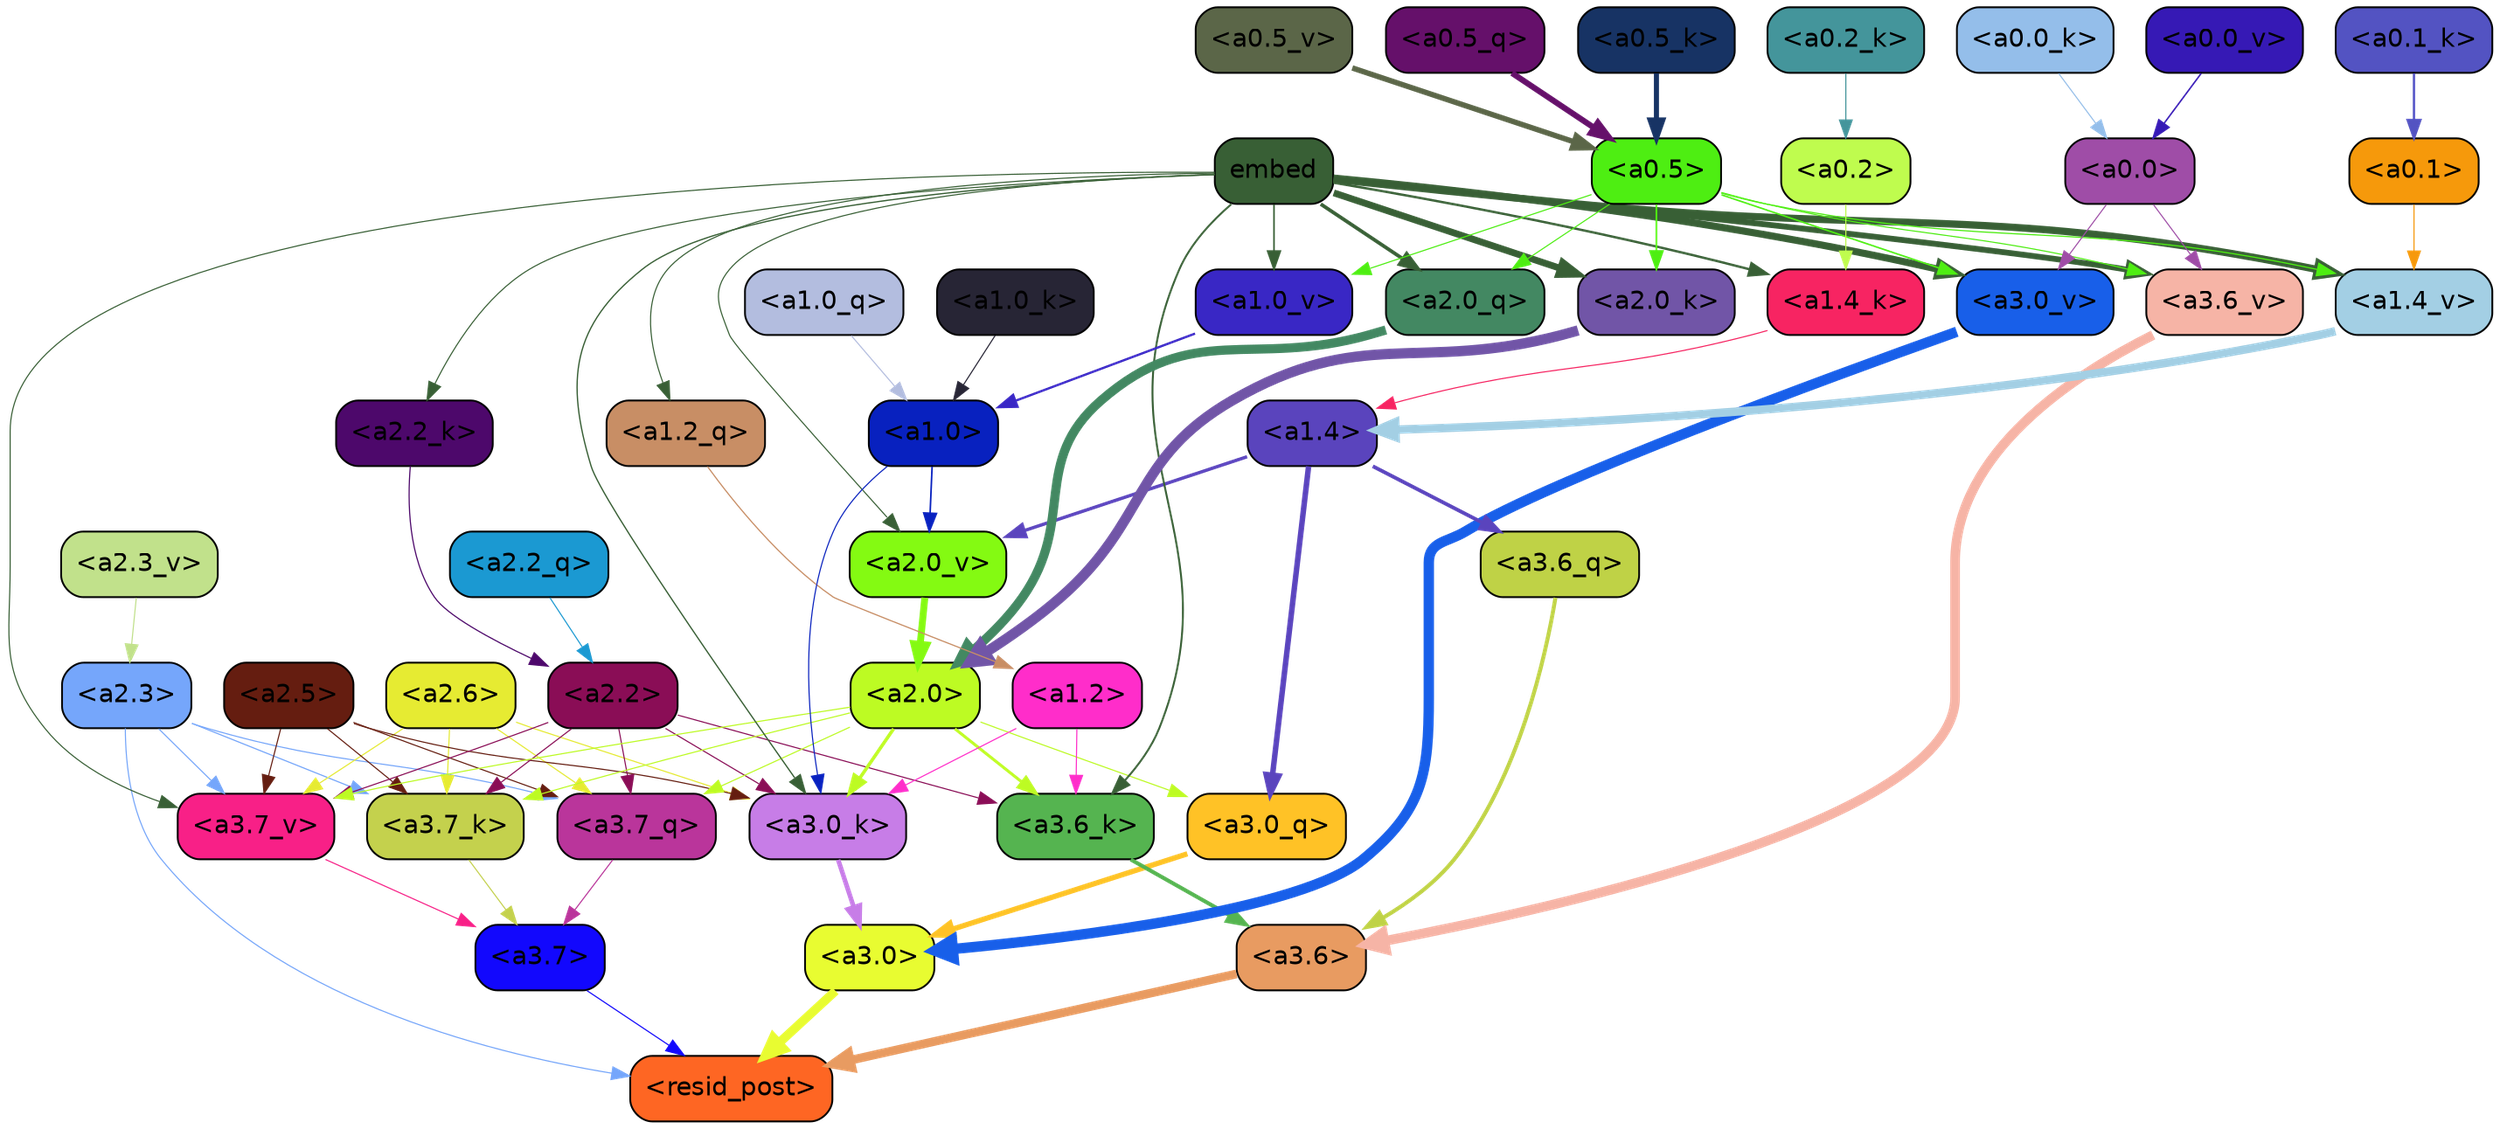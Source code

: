 strict digraph "" {
	graph [bgcolor=transparent,
		layout=dot,
		overlap=false,
		splines=true
	];
	"<a3.7>"	[color=black,
		fillcolor="#1208fd",
		fontname=Helvetica,
		shape=box,
		style="filled, rounded"];
	"<resid_post>"	[color=black,
		fillcolor="#fe6623",
		fontname=Helvetica,
		shape=box,
		style="filled, rounded"];
	"<a3.7>" -> "<resid_post>"	[color="#1208fd",
		penwidth=0.6];
	"<a3.6>"	[color=black,
		fillcolor="#e89b61",
		fontname=Helvetica,
		shape=box,
		style="filled, rounded"];
	"<a3.6>" -> "<resid_post>"	[color="#e89b61",
		penwidth=4.751592040061951];
	"<a3.0>"	[color=black,
		fillcolor="#e8fc31",
		fontname=Helvetica,
		shape=box,
		style="filled, rounded"];
	"<a3.0>" -> "<resid_post>"	[color="#e8fc31",
		penwidth=4.904066681861877];
	"<a2.3>"	[color=black,
		fillcolor="#75a6fb",
		fontname=Helvetica,
		shape=box,
		style="filled, rounded"];
	"<a2.3>" -> "<resid_post>"	[color="#75a6fb",
		penwidth=0.6];
	"<a3.7_q>"	[color=black,
		fillcolor="#ba359b",
		fontname=Helvetica,
		shape=box,
		style="filled, rounded"];
	"<a2.3>" -> "<a3.7_q>"	[color="#75a6fb",
		penwidth=0.6];
	"<a3.7_k>"	[color=black,
		fillcolor="#c4d14d",
		fontname=Helvetica,
		shape=box,
		style="filled, rounded"];
	"<a2.3>" -> "<a3.7_k>"	[color="#75a6fb",
		penwidth=0.6];
	"<a3.7_v>"	[color=black,
		fillcolor="#f82087",
		fontname=Helvetica,
		shape=box,
		style="filled, rounded"];
	"<a2.3>" -> "<a3.7_v>"	[color="#75a6fb",
		penwidth=0.6];
	"<a3.7_q>" -> "<a3.7>"	[color="#ba359b",
		penwidth=0.6];
	"<a3.6_q>"	[color=black,
		fillcolor="#bfd246",
		fontname=Helvetica,
		shape=box,
		style="filled, rounded"];
	"<a3.6_q>" -> "<a3.6>"	[color="#bfd246",
		penwidth=2.160832464694977];
	"<a3.0_q>"	[color=black,
		fillcolor="#ffc226",
		fontname=Helvetica,
		shape=box,
		style="filled, rounded"];
	"<a3.0_q>" -> "<a3.0>"	[color="#ffc226",
		penwidth=2.870753765106201];
	"<a3.7_k>" -> "<a3.7>"	[color="#c4d14d",
		penwidth=0.6];
	"<a3.6_k>"	[color=black,
		fillcolor="#55b450",
		fontname=Helvetica,
		shape=box,
		style="filled, rounded"];
	"<a3.6_k>" -> "<a3.6>"	[color="#55b450",
		penwidth=2.13908451795578];
	"<a3.0_k>"	[color=black,
		fillcolor="#c77de7",
		fontname=Helvetica,
		shape=box,
		style="filled, rounded"];
	"<a3.0_k>" -> "<a3.0>"	[color="#c77de7",
		penwidth=2.520303964614868];
	"<a3.7_v>" -> "<a3.7>"	[color="#f82087",
		penwidth=0.6];
	"<a3.6_v>"	[color=black,
		fillcolor="#f6b4a6",
		fontname=Helvetica,
		shape=box,
		style="filled, rounded"];
	"<a3.6_v>" -> "<a3.6>"	[color="#f6b4a6",
		penwidth=5.297133803367615];
	"<a3.0_v>"	[color=black,
		fillcolor="#185fe9",
		fontname=Helvetica,
		shape=box,
		style="filled, rounded"];
	"<a3.0_v>" -> "<a3.0>"	[color="#185fe9",
		penwidth=5.680712580680847];
	"<a2.6>"	[color=black,
		fillcolor="#e6eb32",
		fontname=Helvetica,
		shape=box,
		style="filled, rounded"];
	"<a2.6>" -> "<a3.7_q>"	[color="#e6eb32",
		penwidth=0.6];
	"<a2.6>" -> "<a3.7_k>"	[color="#e6eb32",
		penwidth=0.6];
	"<a2.6>" -> "<a3.0_k>"	[color="#e6eb32",
		penwidth=0.6];
	"<a2.6>" -> "<a3.7_v>"	[color="#e6eb32",
		penwidth=0.6];
	"<a2.5>"	[color=black,
		fillcolor="#651d10",
		fontname=Helvetica,
		shape=box,
		style="filled, rounded"];
	"<a2.5>" -> "<a3.7_q>"	[color="#651d10",
		penwidth=0.6];
	"<a2.5>" -> "<a3.7_k>"	[color="#651d10",
		penwidth=0.6];
	"<a2.5>" -> "<a3.0_k>"	[color="#651d10",
		penwidth=0.6];
	"<a2.5>" -> "<a3.7_v>"	[color="#651d10",
		penwidth=0.6];
	"<a2.2>"	[color=black,
		fillcolor="#8a0d56",
		fontname=Helvetica,
		shape=box,
		style="filled, rounded"];
	"<a2.2>" -> "<a3.7_q>"	[color="#8a0d56",
		penwidth=0.6];
	"<a2.2>" -> "<a3.7_k>"	[color="#8a0d56",
		penwidth=0.6];
	"<a2.2>" -> "<a3.6_k>"	[color="#8a0d56",
		penwidth=0.6];
	"<a2.2>" -> "<a3.0_k>"	[color="#8a0d56",
		penwidth=0.6];
	"<a2.2>" -> "<a3.7_v>"	[color="#8a0d56",
		penwidth=0.6];
	"<a2.0>"	[color=black,
		fillcolor="#bdfb23",
		fontname=Helvetica,
		shape=box,
		style="filled, rounded"];
	"<a2.0>" -> "<a3.7_q>"	[color="#bdfb23",
		penwidth=0.6];
	"<a2.0>" -> "<a3.0_q>"	[color="#bdfb23",
		penwidth=0.6];
	"<a2.0>" -> "<a3.7_k>"	[color="#bdfb23",
		penwidth=0.6];
	"<a2.0>" -> "<a3.6_k>"	[color="#bdfb23",
		penwidth=1.5897698998451233];
	"<a2.0>" -> "<a3.0_k>"	[color="#bdfb23",
		penwidth=1.8405593037605286];
	"<a2.0>" -> "<a3.7_v>"	[color="#bdfb23",
		penwidth=0.6];
	"<a1.4>"	[color=black,
		fillcolor="#5a44bd",
		fontname=Helvetica,
		shape=box,
		style="filled, rounded"];
	"<a1.4>" -> "<a3.6_q>"	[color="#5a44bd",
		penwidth=2.0260728895664215];
	"<a1.4>" -> "<a3.0_q>"	[color="#5a44bd",
		penwidth=3.0185627341270447];
	"<a2.0_v>"	[color=black,
		fillcolor="#84fa12",
		fontname=Helvetica,
		shape=box,
		style="filled, rounded"];
	"<a1.4>" -> "<a2.0_v>"	[color="#5a44bd",
		penwidth=1.7970525026321411];
	"<a1.2>"	[color=black,
		fillcolor="#ff2dca",
		fontname=Helvetica,
		shape=box,
		style="filled, rounded"];
	"<a1.2>" -> "<a3.6_k>"	[color="#ff2dca",
		penwidth=0.6];
	"<a1.2>" -> "<a3.0_k>"	[color="#ff2dca",
		penwidth=0.6];
	embed	[color=black,
		fillcolor="#385f35",
		fontname=Helvetica,
		shape=box,
		style="filled, rounded"];
	embed -> "<a3.6_k>"	[color="#385f35",
		penwidth=1.046662151813507];
	embed -> "<a3.0_k>"	[color="#385f35",
		penwidth=0.6995279788970947];
	embed -> "<a3.7_v>"	[color="#385f35",
		penwidth=0.6];
	embed -> "<a3.6_v>"	[color="#385f35",
		penwidth=3.1840110421180725];
	embed -> "<a3.0_v>"	[color="#385f35",
		penwidth=3.9005755856633186];
	"<a2.0_q>"	[color=black,
		fillcolor="#438862",
		fontname=Helvetica,
		shape=box,
		style="filled, rounded"];
	embed -> "<a2.0_q>"	[color="#385f35",
		penwidth=1.9669389724731445];
	"<a2.2_k>"	[color=black,
		fillcolor="#4d086b",
		fontname=Helvetica,
		shape=box,
		style="filled, rounded"];
	embed -> "<a2.2_k>"	[color="#385f35",
		penwidth=0.6];
	"<a2.0_k>"	[color=black,
		fillcolor="#7155a7",
		fontname=Helvetica,
		shape=box,
		style="filled, rounded"];
	embed -> "<a2.0_k>"	[color="#385f35",
		penwidth=3.6898754835128784];
	embed -> "<a2.0_v>"	[color="#385f35",
		penwidth=0.6];
	"<a1.2_q>"	[color=black,
		fillcolor="#c88e65",
		fontname=Helvetica,
		shape=box,
		style="filled, rounded"];
	embed -> "<a1.2_q>"	[color="#385f35",
		penwidth=0.6];
	"<a1.4_k>"	[color=black,
		fillcolor="#f72462",
		fontname=Helvetica,
		shape=box,
		style="filled, rounded"];
	embed -> "<a1.4_k>"	[color="#385f35",
		penwidth=1.2758672684431076];
	"<a1.4_v>"	[color=black,
		fillcolor="#a3cfe4",
		fontname=Helvetica,
		shape=box,
		style="filled, rounded"];
	embed -> "<a1.4_v>"	[color="#385f35",
		penwidth=3.992354243993759];
	"<a1.0_v>"	[color=black,
		fillcolor="#3927c5",
		fontname=Helvetica,
		shape=box,
		style="filled, rounded"];
	embed -> "<a1.0_v>"	[color="#385f35",
		penwidth=0.8768336176872253];
	"<a1.0>"	[color=black,
		fillcolor="#0821bf",
		fontname=Helvetica,
		shape=box,
		style="filled, rounded"];
	"<a1.0>" -> "<a3.0_k>"	[color="#0821bf",
		penwidth=0.6];
	"<a1.0>" -> "<a2.0_v>"	[color="#0821bf",
		penwidth=0.8836666345596313];
	"<a0.5>"	[color=black,
		fillcolor="#4eee12",
		fontname=Helvetica,
		shape=box,
		style="filled, rounded"];
	"<a0.5>" -> "<a3.6_v>"	[color="#4eee12",
		penwidth=0.6];
	"<a0.5>" -> "<a3.0_v>"	[color="#4eee12",
		penwidth=0.8493617177009583];
	"<a0.5>" -> "<a2.0_q>"	[color="#4eee12",
		penwidth=0.6];
	"<a0.5>" -> "<a2.0_k>"	[color="#4eee12",
		penwidth=0.9942188858985901];
	"<a0.5>" -> "<a1.4_v>"	[color="#4eee12",
		penwidth=0.6379710733890533];
	"<a0.5>" -> "<a1.0_v>"	[color="#4eee12",
		penwidth=0.6];
	"<a0.0>"	[color=black,
		fillcolor="#9f4da7",
		fontname=Helvetica,
		shape=box,
		style="filled, rounded"];
	"<a0.0>" -> "<a3.6_v>"	[color="#9f4da7",
		penwidth=0.6];
	"<a0.0>" -> "<a3.0_v>"	[color="#9f4da7",
		penwidth=0.6];
	"<a2.2_q>"	[color=black,
		fillcolor="#1b99d2",
		fontname=Helvetica,
		shape=box,
		style="filled, rounded"];
	"<a2.2_q>" -> "<a2.2>"	[color="#1b99d2",
		penwidth=0.6];
	"<a2.0_q>" -> "<a2.0>"	[color="#438862",
		penwidth=5.0040658712387085];
	"<a2.2_k>" -> "<a2.2>"	[color="#4d086b",
		penwidth=0.6304321400821209];
	"<a2.0_k>" -> "<a2.0>"	[color="#7155a7",
		penwidth=5.6445024609565735];
	"<a2.3_v>"	[color=black,
		fillcolor="#c1e18b",
		fontname=Helvetica,
		shape=box,
		style="filled, rounded"];
	"<a2.3_v>" -> "<a2.3>"	[color="#c1e18b",
		penwidth=0.6];
	"<a2.0_v>" -> "<a2.0>"	[color="#84fa12",
		penwidth=3.781584322452545];
	"<a1.2_q>" -> "<a1.2>"	[color="#c88e65",
		penwidth=0.6481351256370544];
	"<a1.0_q>"	[color=black,
		fillcolor="#b3bddf",
		fontname=Helvetica,
		shape=box,
		style="filled, rounded"];
	"<a1.0_q>" -> "<a1.0>"	[color="#b3bddf",
		penwidth=0.6];
	"<a1.4_k>" -> "<a1.4>"	[color="#f72462",
		penwidth=0.6];
	"<a1.0_k>"	[color=black,
		fillcolor="#272535",
		fontname=Helvetica,
		shape=box,
		style="filled, rounded"];
	"<a1.0_k>" -> "<a1.0>"	[color="#272535",
		penwidth=0.6];
	"<a1.4_v>" -> "<a1.4>"	[color="#a3cfe4",
		penwidth=4.602061748504639];
	"<a1.0_v>" -> "<a1.0>"	[color="#3927c5",
		penwidth=1.227757602930069];
	"<a0.2>"	[color=black,
		fillcolor="#bffc4e",
		fontname=Helvetica,
		shape=box,
		style="filled, rounded"];
	"<a0.2>" -> "<a1.4_k>"	[color="#bffc4e",
		penwidth=0.6];
	"<a0.1>"	[color=black,
		fillcolor="#f6990b",
		fontname=Helvetica,
		shape=box,
		style="filled, rounded"];
	"<a0.1>" -> "<a1.4_v>"	[color="#f6990b",
		penwidth=0.6];
	"<a0.5_q>"	[color=black,
		fillcolor="#65106a",
		fontname=Helvetica,
		shape=box,
		style="filled, rounded"];
	"<a0.5_q>" -> "<a0.5>"	[color="#65106a",
		penwidth=3.219071626663208];
	"<a0.5_k>"	[color=black,
		fillcolor="#173364",
		fontname=Helvetica,
		shape=box,
		style="filled, rounded"];
	"<a0.5_k>" -> "<a0.5>"	[color="#173364",
		penwidth=2.7730584144592285];
	"<a0.2_k>"	[color=black,
		fillcolor="#44959b",
		fontname=Helvetica,
		shape=box,
		style="filled, rounded"];
	"<a0.2_k>" -> "<a0.2>"	[color="#44959b",
		penwidth=0.6];
	"<a0.1_k>"	[color=black,
		fillcolor="#5353c2",
		fontname=Helvetica,
		shape=box,
		style="filled, rounded"];
	"<a0.1_k>" -> "<a0.1>"	[color="#5353c2",
		penwidth=1.281095266342163];
	"<a0.0_k>"	[color=black,
		fillcolor="#94beea",
		fontname=Helvetica,
		shape=box,
		style="filled, rounded"];
	"<a0.0_k>" -> "<a0.0>"	[color="#94beea",
		penwidth=0.6];
	"<a0.5_v>"	[color=black,
		fillcolor="#5b6648",
		fontname=Helvetica,
		shape=box,
		style="filled, rounded"];
	"<a0.5_v>" -> "<a0.5>"	[color="#5b6648",
		penwidth=2.9687485098838806];
	"<a0.0_v>"	[color=black,
		fillcolor="#3619b5",
		fontname=Helvetica,
		shape=box,
		style="filled, rounded"];
	"<a0.0_v>" -> "<a0.0>"	[color="#3619b5",
		penwidth=0.8196042068302631];
}
